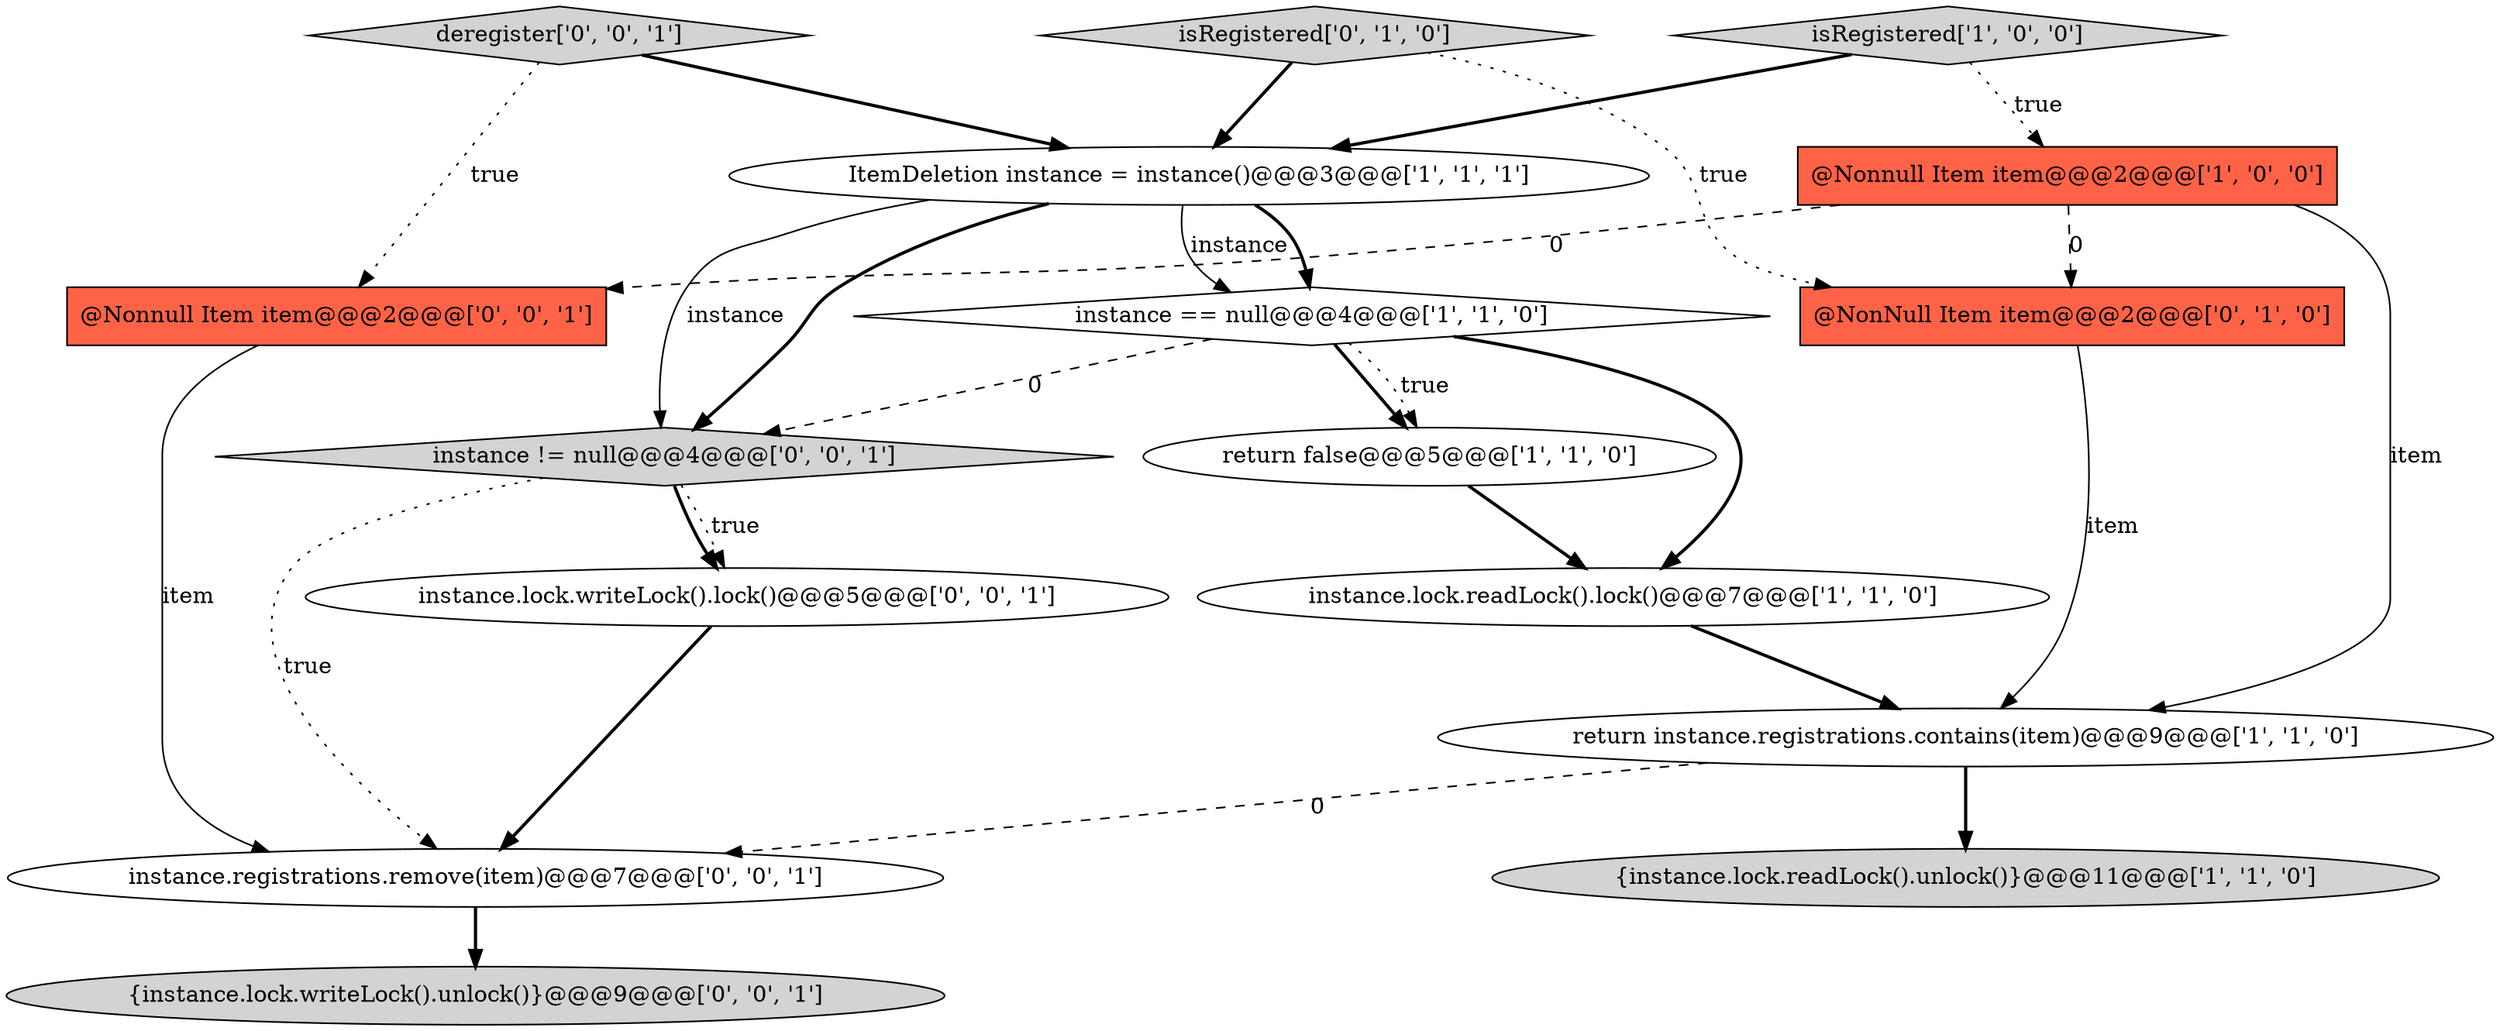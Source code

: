 digraph {
13 [style = filled, label = "instance.registrations.remove(item)@@@7@@@['0', '0', '1']", fillcolor = white, shape = ellipse image = "AAA0AAABBB3BBB"];
8 [style = filled, label = "@NonNull Item item@@@2@@@['0', '1', '0']", fillcolor = tomato, shape = box image = "AAA1AAABBB2BBB"];
11 [style = filled, label = "instance != null@@@4@@@['0', '0', '1']", fillcolor = lightgray, shape = diamond image = "AAA0AAABBB3BBB"];
10 [style = filled, label = "{instance.lock.writeLock().unlock()}@@@9@@@['0', '0', '1']", fillcolor = lightgray, shape = ellipse image = "AAA0AAABBB3BBB"];
15 [style = filled, label = "@Nonnull Item item@@@2@@@['0', '0', '1']", fillcolor = tomato, shape = box image = "AAA0AAABBB3BBB"];
0 [style = filled, label = "return false@@@5@@@['1', '1', '0']", fillcolor = white, shape = ellipse image = "AAA0AAABBB1BBB"];
3 [style = filled, label = "instance == null@@@4@@@['1', '1', '0']", fillcolor = white, shape = diamond image = "AAA0AAABBB1BBB"];
4 [style = filled, label = "@Nonnull Item item@@@2@@@['1', '0', '0']", fillcolor = tomato, shape = box image = "AAA1AAABBB1BBB"];
5 [style = filled, label = "instance.lock.readLock().lock()@@@7@@@['1', '1', '0']", fillcolor = white, shape = ellipse image = "AAA0AAABBB1BBB"];
14 [style = filled, label = "instance.lock.writeLock().lock()@@@5@@@['0', '0', '1']", fillcolor = white, shape = ellipse image = "AAA0AAABBB3BBB"];
2 [style = filled, label = "ItemDeletion instance = instance()@@@3@@@['1', '1', '1']", fillcolor = white, shape = ellipse image = "AAA0AAABBB1BBB"];
12 [style = filled, label = "deregister['0', '0', '1']", fillcolor = lightgray, shape = diamond image = "AAA0AAABBB3BBB"];
9 [style = filled, label = "isRegistered['0', '1', '0']", fillcolor = lightgray, shape = diamond image = "AAA0AAABBB2BBB"];
1 [style = filled, label = "isRegistered['1', '0', '0']", fillcolor = lightgray, shape = diamond image = "AAA0AAABBB1BBB"];
6 [style = filled, label = "return instance.registrations.contains(item)@@@9@@@['1', '1', '0']", fillcolor = white, shape = ellipse image = "AAA0AAABBB1BBB"];
7 [style = filled, label = "{instance.lock.readLock().unlock()}@@@11@@@['1', '1', '0']", fillcolor = lightgray, shape = ellipse image = "AAA0AAABBB1BBB"];
13->10 [style = bold, label=""];
4->6 [style = solid, label="item"];
2->3 [style = solid, label="instance"];
15->13 [style = solid, label="item"];
9->2 [style = bold, label=""];
11->14 [style = bold, label=""];
2->3 [style = bold, label=""];
11->14 [style = dotted, label="true"];
12->15 [style = dotted, label="true"];
2->11 [style = solid, label="instance"];
1->4 [style = dotted, label="true"];
11->13 [style = dotted, label="true"];
3->0 [style = bold, label=""];
9->8 [style = dotted, label="true"];
12->2 [style = bold, label=""];
3->5 [style = bold, label=""];
6->13 [style = dashed, label="0"];
5->6 [style = bold, label=""];
4->15 [style = dashed, label="0"];
8->6 [style = solid, label="item"];
4->8 [style = dashed, label="0"];
3->0 [style = dotted, label="true"];
1->2 [style = bold, label=""];
14->13 [style = bold, label=""];
6->7 [style = bold, label=""];
2->11 [style = bold, label=""];
3->11 [style = dashed, label="0"];
0->5 [style = bold, label=""];
}
